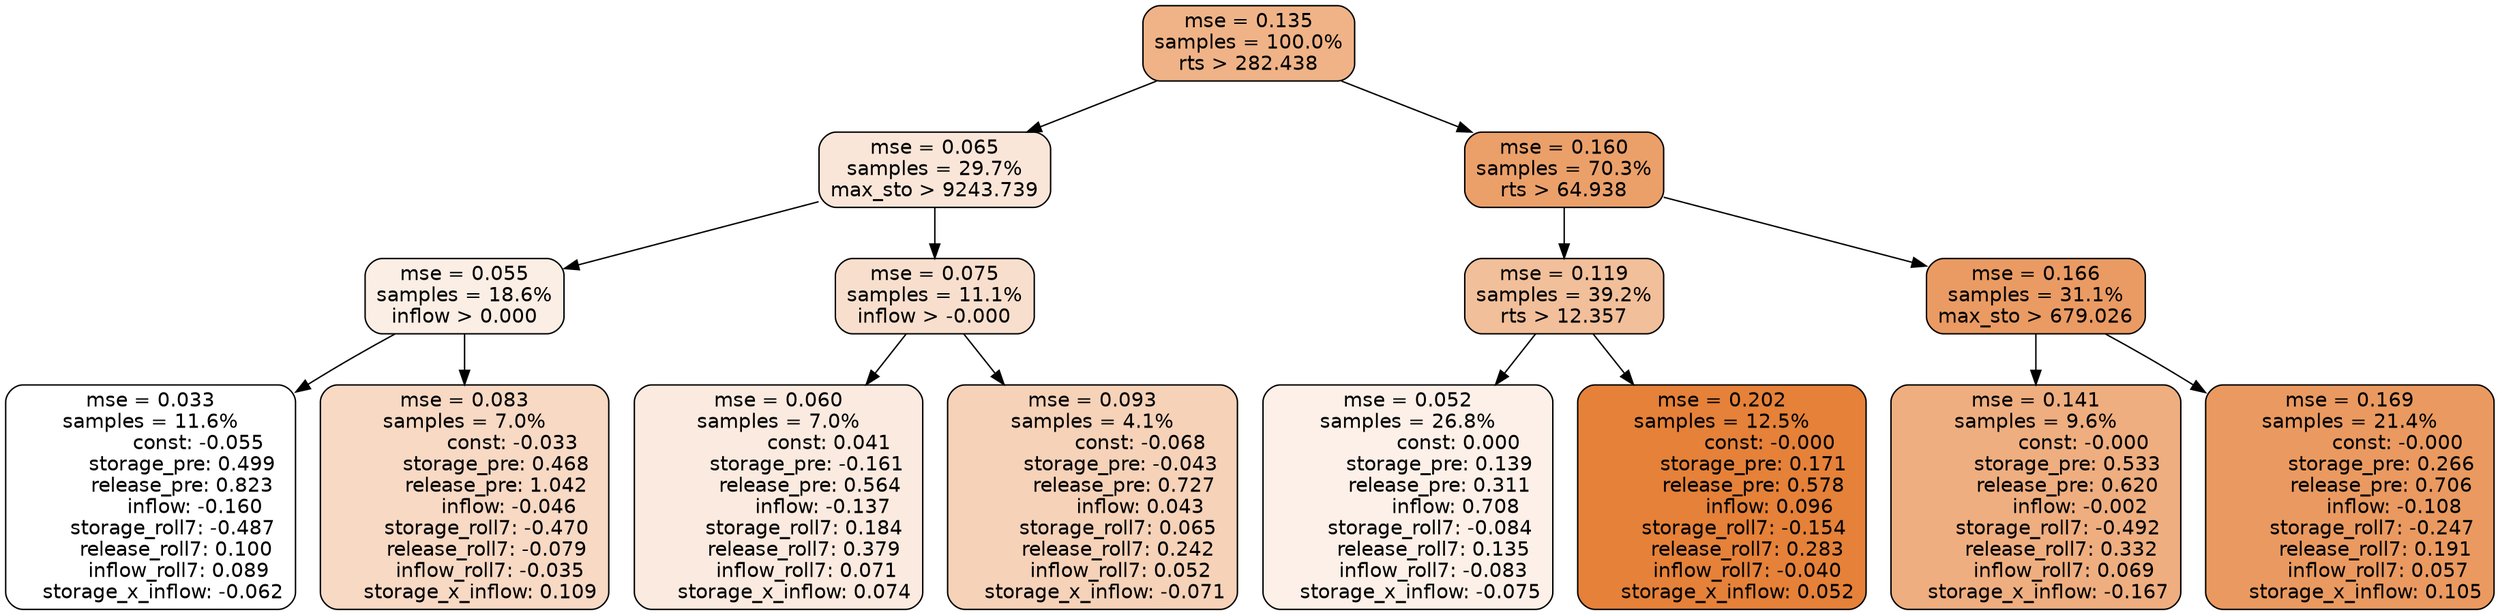 digraph tree {
node [shape=rectangle, style="filled, rounded", color="black", fontname=helvetica] ;
edge [fontname=helvetica] ;
	"0" [label="mse = 0.135
samples = 100.0%
rts > 282.438", fillcolor="#efb387"]
	"8" [label="mse = 0.065
samples = 29.7%
max_sto > 9243.739", fillcolor="#f9e6d8"]
	"1" [label="mse = 0.160
samples = 70.3%
rts > 64.938", fillcolor="#eba06a"]
	"9" [label="mse = 0.055
samples = 18.6%
inflow > 0.000", fillcolor="#fbeee5"]
	"12" [label="mse = 0.075
samples = 11.1%
inflow > -0.000", fillcolor="#f8dfcd"]
	"2" [label="mse = 0.119
samples = 39.2%
rts > 12.357", fillcolor="#f1bf9a"]
	"5" [label="mse = 0.166
samples = 31.1%
max_sto > 679.026", fillcolor="#ea9b63"]
	"10" [label="mse = 0.033
samples = 11.6%
               const: -0.055
          storage_pre: 0.499
          release_pre: 0.823
              inflow: -0.160
       storage_roll7: -0.487
        release_roll7: 0.100
         inflow_roll7: 0.089
    storage_x_inflow: -0.062", fillcolor="#ffffff"]
	"11" [label="mse = 0.083
samples = 7.0%
               const: -0.033
          storage_pre: 0.468
          release_pre: 1.042
              inflow: -0.046
       storage_roll7: -0.470
       release_roll7: -0.079
        inflow_roll7: -0.035
     storage_x_inflow: 0.109", fillcolor="#f7d9c4"]
	"13" [label="mse = 0.060
samples = 7.0%
                const: 0.041
         storage_pre: -0.161
          release_pre: 0.564
              inflow: -0.137
        storage_roll7: 0.184
        release_roll7: 0.379
         inflow_roll7: 0.071
     storage_x_inflow: 0.074", fillcolor="#faeadf"]
	"14" [label="mse = 0.093
samples = 4.1%
               const: -0.068
         storage_pre: -0.043
          release_pre: 0.727
               inflow: 0.043
        storage_roll7: 0.065
        release_roll7: 0.242
         inflow_roll7: 0.052
    storage_x_inflow: -0.071", fillcolor="#f5d2b8"]
	"3" [label="mse = 0.052
samples = 26.8%
                const: 0.000
          storage_pre: 0.139
          release_pre: 0.311
               inflow: 0.708
       storage_roll7: -0.084
        release_roll7: 0.135
        inflow_roll7: -0.083
    storage_x_inflow: -0.075", fillcolor="#fcf0e8"]
	"4" [label="mse = 0.202
samples = 12.5%
               const: -0.000
          storage_pre: 0.171
          release_pre: 0.578
               inflow: 0.096
       storage_roll7: -0.154
        release_roll7: 0.283
        inflow_roll7: -0.040
     storage_x_inflow: 0.052", fillcolor="#e58139"]
	"7" [label="mse = 0.141
samples = 9.6%
               const: -0.000
          storage_pre: 0.533
          release_pre: 0.620
              inflow: -0.002
       storage_roll7: -0.492
        release_roll7: 0.332
         inflow_roll7: 0.069
    storage_x_inflow: -0.167", fillcolor="#eeae80"]
	"6" [label="mse = 0.169
samples = 21.4%
               const: -0.000
          storage_pre: 0.266
          release_pre: 0.706
              inflow: -0.108
       storage_roll7: -0.247
        release_roll7: 0.191
         inflow_roll7: 0.057
     storage_x_inflow: 0.105", fillcolor="#ea9a60"]

	"0" -> "1"
	"0" -> "8"
	"8" -> "9"
	"8" -> "12"
	"1" -> "2"
	"1" -> "5"
	"9" -> "10"
	"9" -> "11"
	"12" -> "13"
	"12" -> "14"
	"2" -> "3"
	"2" -> "4"
	"5" -> "6"
	"5" -> "7"
}